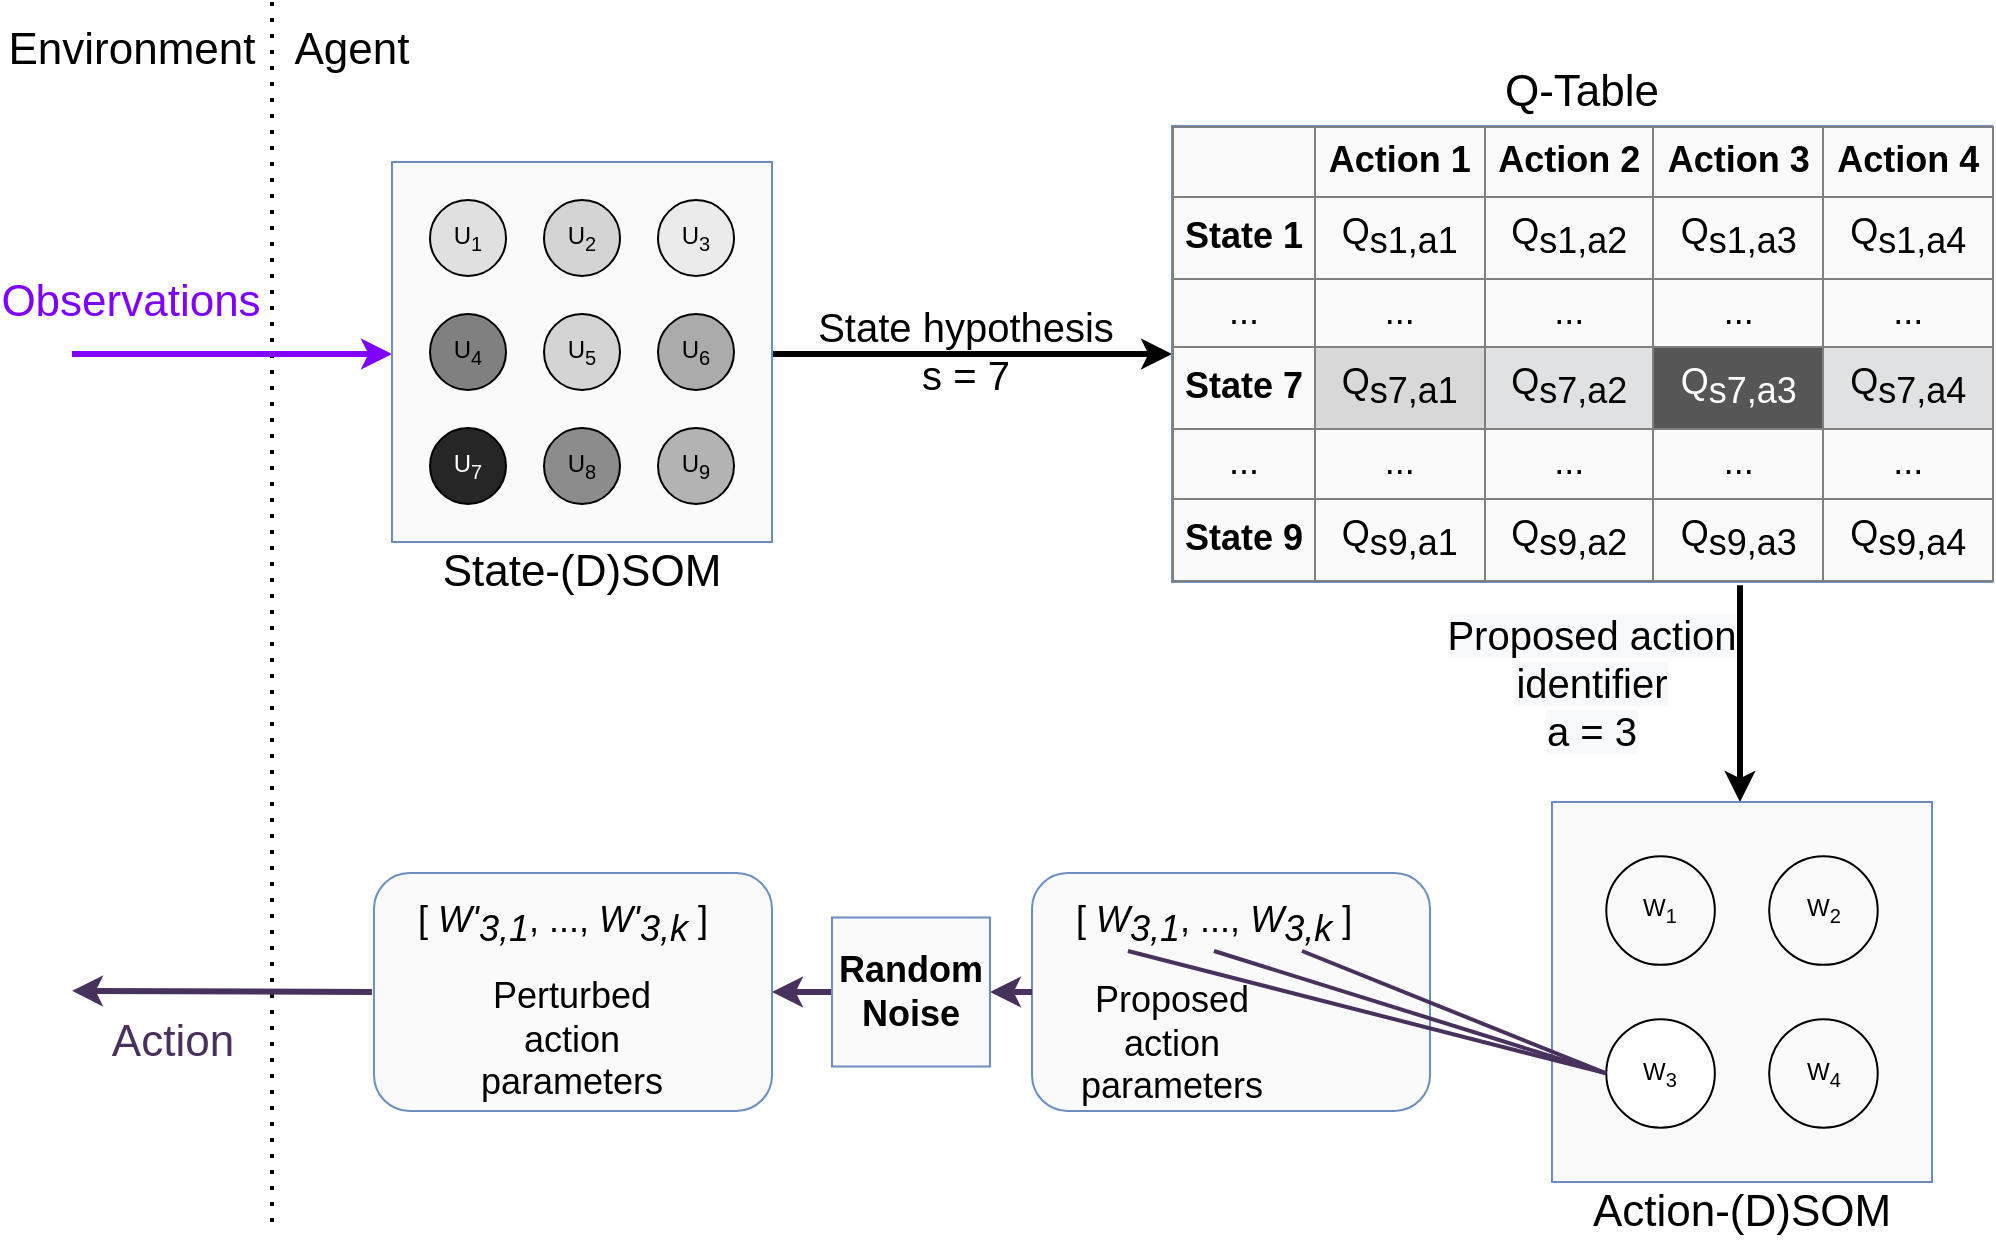<mxfile version="20.3.0" type="device"><diagram name="FullWithLayers" id="JJPtiL0JwqDqUXnOLEyv"><mxGraphModel dx="946" dy="672" grid="1" gridSize="10" guides="1" tooltips="1" connect="1" arrows="1" fold="1" page="1" pageScale="1" pageWidth="1040" pageHeight="630" math="1" shadow="0"><root><mxCell id="Jb_3NUt6OkvZUtosy0Df-0"/><mxCell id="Jb_3NUt6OkvZUtosy0Df-1" parent="Jb_3NUt6OkvZUtosy0Df-0"/><mxCell id="Jb_3NUt6OkvZUtosy0Df-2" value="" style="endArrow=none;dashed=1;html=1;dashPattern=1 3;strokeWidth=2;rounded=0;labelBackgroundColor=none;fontSize=22;" parent="Jb_3NUt6OkvZUtosy0Df-1" edge="1"><mxGeometry width="50" height="50" relative="1" as="geometry"><mxPoint x="140" y="620" as="sourcePoint"/><mxPoint x="140" y="10" as="targetPoint"/></mxGeometry></mxCell><mxCell id="Jb_3NUt6OkvZUtosy0Df-4" value="&lt;div style=&quot;font-size: 14px;&quot;&gt;&lt;br&gt;&lt;/div&gt;" style="endArrow=classic;html=1;exitX=1;exitY=0.5;exitDx=0;exitDy=0;labelBackgroundColor=#F5F5F5;strokeWidth=3;" parent="Jb_3NUt6OkvZUtosy0Df-1" edge="1"><mxGeometry y="30" width="50" height="50" relative="1" as="geometry"><mxPoint x="390" y="186" as="sourcePoint"/><mxPoint x="590" y="186" as="targetPoint"/><mxPoint as="offset"/></mxGeometry></mxCell><mxCell id="Jb_3NUt6OkvZUtosy0Df-8" value="" style="endArrow=classic;html=1;fontSize=22;fontColor=#000000;exitX=0.691;exitY=1.007;exitDx=0;exitDy=0;exitPerimeter=0;labelBackgroundColor=none;strokeWidth=3;" parent="Jb_3NUt6OkvZUtosy0Df-1" edge="1"><mxGeometry x="-0.107" y="86" width="50" height="50" relative="1" as="geometry"><mxPoint x="874.001" y="301.596" as="sourcePoint"/><mxPoint x="874.0" y="410" as="targetPoint"/><mxPoint as="offset"/></mxGeometry></mxCell><mxCell id="Jb_3NUt6OkvZUtosy0Df-10" value="&lt;span style=&quot;color: rgb(128, 0, 255); font-size: 22px;&quot;&gt;Observations&lt;/span&gt;" style="endArrow=classic;html=1;fillColor=#fff2cc;strokeColor=#8000FF;strokeWidth=3;labelBackgroundColor=none;verticalAlign=middle;fontSize=22;entryX=0;entryY=0.5;entryDx=0;entryDy=0;" parent="Jb_3NUt6OkvZUtosy0Df-1" edge="1"><mxGeometry x="-0.625" y="26" width="50" height="50" relative="1" as="geometry"><mxPoint x="40" y="186" as="sourcePoint"/><mxPoint x="200" y="186" as="targetPoint"/><mxPoint x="-1" as="offset"/></mxGeometry></mxCell><mxCell id="Jb_3NUt6OkvZUtosy0Df-11" value="Environment" style="text;html=1;strokeColor=none;fillColor=none;align=center;verticalAlign=middle;whiteSpace=wrap;rounded=0;fontSize=22;" parent="Jb_3NUt6OkvZUtosy0Df-1" vertex="1"><mxGeometry x="40" y="19" width="60" height="30" as="geometry"/></mxCell><mxCell id="Jb_3NUt6OkvZUtosy0Df-12" value="Agent" style="text;html=1;strokeColor=none;fillColor=none;align=center;verticalAlign=middle;whiteSpace=wrap;rounded=0;fontSize=22;" parent="Jb_3NUt6OkvZUtosy0Df-1" vertex="1"><mxGeometry x="150" y="19" width="60" height="30" as="geometry"/></mxCell><mxCell id="PJ8-lHqcNRzwJeT9aXE4-12" value="State-(D)SOM" style="rounded=0;whiteSpace=wrap;html=1;fillColor=#FAFAFA;strokeColor=#6c8ebf;fontSize=22;" parent="Jb_3NUt6OkvZUtosy0Df-1" vertex="1"><mxGeometry x="200" y="90" width="190" height="190" as="geometry"/></mxCell><mxCell id="PJ8-lHqcNRzwJeT9aXE4-28" value="Action-(D)SOM" style="rounded=0;whiteSpace=wrap;html=1;fillColor=#FAFAFA;strokeColor=#6c8ebf;fontSize=22;" parent="Jb_3NUt6OkvZUtosy0Df-1" vertex="1"><mxGeometry x="780" y="410" width="190" height="190" as="geometry"/></mxCell><mxCell id="PJ8-lHqcNRzwJeT9aXE4-32" value="Q-Table" style="rounded=0;whiteSpace=wrap;html=1;fontSize=22;fillColor=#FAFAFA;strokeColor=#6C8EBF;" parent="Jb_3NUt6OkvZUtosy0Df-1" vertex="1"><mxGeometry x="590" y="72" width="410" height="228" as="geometry"/></mxCell><mxCell id="PJ8-lHqcNRzwJeT9aXE4-48" value="Action" style="endArrow=classic;html=1;fontSize=22;fontColor=#49315E;fillColor=#f8cecc;strokeColor=#49315E;labelBackgroundColor=none;strokeWidth=3;" parent="Jb_3NUt6OkvZUtosy0Df-1" edge="1"><mxGeometry x="0.332" y="25" width="50" height="50" relative="1" as="geometry"><mxPoint x="190" y="505" as="sourcePoint"/><mxPoint x="40" y="504.41" as="targetPoint"/><mxPoint as="offset"/></mxGeometry></mxCell><mxCell id="PJ8-lHqcNRzwJeT9aXE4-47" value="Background2" style="" parent="Jb_3NUt6OkvZUtosy0Df-0" visible="0"/><mxCell id="PJ8-lHqcNRzwJeT9aXE4-52" value="Exploring actions" style="rounded=0;whiteSpace=wrap;html=1;fontSize=22;fillColor=#FAFAFA;strokeColor=#6C8EBF;" parent="PJ8-lHqcNRzwJeT9aXE4-47" vertex="1"><mxGeometry x="191" y="442.75" width="529" height="124.5" as="geometry"/></mxCell><mxCell id="PJ8-lHqcNRzwJeT9aXE4-54" style="edgeStyle=orthogonalEdgeStyle;rounded=0;orthogonalLoop=1;jettySize=auto;html=1;exitX=0;exitY=0.5;exitDx=0;exitDy=0;labelBackgroundColor=none;strokeWidth=3;fontSize=22;endArrow=classic;endFill=1;strokeColor=#49315E;" parent="PJ8-lHqcNRzwJeT9aXE4-47" edge="1"><mxGeometry relative="1" as="geometry"><mxPoint x="780" y="505" as="sourcePoint"/><mxPoint x="720" y="505.1" as="targetPoint"/><Array as="points"><mxPoint x="740" y="505"/><mxPoint x="740" y="505"/></Array></mxGeometry></mxCell><mxCell id="zXcTwdDXnrMQtfLpS2en-6" value="QTable" parent="Jb_3NUt6OkvZUtosy0Df-0"/><mxCell id="PJ8-lHqcNRzwJeT9aXE4-31" value="&lt;table style=&quot;text-align: center; width: 100%; height: 100%; border-collapse: collapse; font-size: 18px;&quot; width=&quot;100%&quot; border=&quot;1&quot;&gt;&lt;tbody style=&quot;font-size: 18px;&quot;&gt;&lt;tr style=&quot;font-size: 18px;&quot;&gt;&lt;td align=&quot;center&quot; style=&quot;font-size: 18px;&quot;&gt;&lt;br style=&quot;font-size: 18px;&quot;&gt;&lt;/td&gt;&lt;td align=&quot;center&quot; style=&quot;font-size: 18px;&quot;&gt;&lt;b style=&quot;font-size: 18px;&quot;&gt;Action 1&lt;/b&gt;&lt;/td&gt;&lt;td align=&quot;center&quot; style=&quot;font-size: 18px;&quot;&gt;&lt;b style=&quot;font-size: 18px;&quot;&gt;Action 2&lt;/b&gt;&lt;/td&gt;&lt;td style=&quot;font-size: 18px;&quot;&gt;&lt;b style=&quot;font-size: 18px;&quot;&gt;Action&lt;/b&gt; &lt;b style=&quot;font-size: 18px;&quot;&gt;3&lt;/b&gt;&lt;/td&gt;&lt;td style=&quot;font-size: 18px;&quot;&gt;&lt;b style=&quot;font-size: 18px;&quot;&gt;Action 4&lt;/b&gt;&lt;/td&gt;&lt;/tr&gt;&lt;tr style=&quot;font-size: 18px;&quot;&gt;&lt;td align=&quot;center&quot; style=&quot;font-size: 18px;&quot;&gt;&lt;b style=&quot;font-size: 18px;&quot;&gt;State 1&lt;/b&gt;&lt;/td&gt;&lt;td align=&quot;center&quot; style=&quot;font-size: 18px;&quot;&gt;Q&lt;sub style=&quot;font-size: 18px;&quot;&gt;s1,a1&lt;/sub&gt;&lt;/td&gt;&lt;td align=&quot;center&quot; style=&quot;font-size: 18px;&quot;&gt;Q&lt;sub style=&quot;font-size: 18px;&quot;&gt;s1,a2&lt;/sub&gt;&lt;/td&gt;&lt;td style=&quot;font-size: 18px;&quot;&gt;Q&lt;sub style=&quot;font-size: 18px;&quot;&gt;s1,a3&lt;/sub&gt;&lt;/td&gt;&lt;td style=&quot;font-size: 18px;&quot;&gt;Q&lt;sub style=&quot;font-size: 18px;&quot;&gt;s1,a4&lt;/sub&gt;&lt;/td&gt;&lt;/tr&gt;&lt;tr style=&quot;font-size: 18px;&quot;&gt;&lt;td style=&quot;font-size: 18px;&quot;&gt;...&lt;/td&gt;&lt;td style=&quot;font-size: 18px;&quot;&gt;...&lt;/td&gt;&lt;td style=&quot;font-size: 18px;&quot;&gt;...&lt;/td&gt;&lt;td style=&quot;font-size: 18px;&quot;&gt;...&lt;/td&gt;&lt;td style=&quot;font-size: 18px;&quot;&gt;...&lt;/td&gt;&lt;/tr&gt;&lt;tr style=&quot;font-size: 18px;&quot;&gt;&lt;td align=&quot;center&quot; style=&quot;font-size: 18px;&quot;&gt;&lt;b style=&quot;font-size: 18px;&quot;&gt;State 7&lt;/b&gt;&lt;br style=&quot;font-size: 18px;&quot;&gt;&lt;/td&gt;&lt;td style=&quot;background-color: rgb(216, 216, 216); font-size: 18px;&quot; align=&quot;center&quot;&gt;Q&lt;sub style=&quot;font-size: 18px;&quot;&gt;s7,a1&lt;/sub&gt;&lt;/td&gt;&lt;td style=&quot;background-color: rgb(224, 225, 226); font-size: 18px;&quot; align=&quot;center&quot;&gt;Q&lt;sub style=&quot;font-size: 18px;&quot;&gt;s7,a2&lt;/sub&gt;&lt;/td&gt;&lt;td style=&quot;background-color: rgb(86, 86, 86); font-size: 18px;&quot;&gt;&lt;font color=&quot;#FFFFFF&quot; style=&quot;font-size: 18px;&quot;&gt;Q&lt;sub style=&quot;font-size: 18px;&quot;&gt;s7,a3&lt;/sub&gt;&lt;/font&gt;&lt;/td&gt;&lt;td style=&quot;background-color: rgb(224, 225, 226); font-size: 18px;&quot;&gt;Q&lt;sub style=&quot;font-size: 18px;&quot;&gt;s7,a4&lt;/sub&gt;&lt;/td&gt;&lt;/tr&gt;&lt;tr style=&quot;font-size: 18px;&quot;&gt;&lt;td style=&quot;font-size: 18px;&quot;&gt;...&lt;/td&gt;&lt;td style=&quot;font-size: 18px;&quot;&gt;...&lt;/td&gt;&lt;td style=&quot;font-size: 18px;&quot;&gt;...&lt;/td&gt;&lt;td style=&quot;font-size: 18px;&quot;&gt;...&lt;/td&gt;&lt;td style=&quot;font-size: 18px;&quot;&gt;...&lt;/td&gt;&lt;/tr&gt;&lt;tr style=&quot;font-size: 18px;&quot;&gt;&lt;td style=&quot;font-size: 18px;&quot;&gt;&lt;b style=&quot;font-size: 18px;&quot;&gt;State 9&lt;/b&gt;&lt;/td&gt;&lt;td style=&quot;font-size: 18px;&quot;&gt;Q&lt;sub style=&quot;font-size: 18px;&quot;&gt;s9,a1&lt;/sub&gt;&lt;br style=&quot;font-size: 18px;&quot;&gt;&lt;/td&gt;&lt;td style=&quot;font-size: 18px;&quot;&gt;Q&lt;sub style=&quot;font-size: 18px;&quot;&gt;s9,a2&lt;/sub&gt;&lt;br style=&quot;font-size: 18px;&quot;&gt;&lt;/td&gt;&lt;td style=&quot;font-size: 18px;&quot;&gt;Q&lt;sub style=&quot;font-size: 18px;&quot;&gt;s9,a3&lt;/sub&gt;&lt;br style=&quot;font-size: 18px;&quot;&gt;&lt;/td&gt;&lt;td style=&quot;font-size: 18px;&quot;&gt;Q&lt;sub style=&quot;font-size: 18px;&quot;&gt;s9,a4&lt;/sub&gt;&lt;br style=&quot;font-size: 18px;&quot;&gt;&lt;/td&gt;&lt;/tr&gt;&lt;/tbody&gt;&lt;/table&gt;" style="text;html=1;strokeColor=none;fillColor=#FAFAFA;overflow=fill;shadow=0;rounded=0;sketch=0;glass=0;fontSize=18;" parent="zXcTwdDXnrMQtfLpS2en-6" vertex="1"><mxGeometry x="590" y="72" width="411" height="228" as="geometry"/></mxCell><mxCell id="PJ8-lHqcNRzwJeT9aXE4-61" value="Q-Table" style="text;html=1;strokeColor=none;fillColor=none;align=center;verticalAlign=middle;whiteSpace=wrap;rounded=0;fontSize=22;" parent="zXcTwdDXnrMQtfLpS2en-6" vertex="1"><mxGeometry x="590" y="40" width="410" height="30" as="geometry"/></mxCell><mxCell id="PJ8-lHqcNRzwJeT9aXE4-0" value="SOMs" style="" parent="Jb_3NUt6OkvZUtosy0Df-0"/><mxCell id="PJ8-lHqcNRzwJeT9aXE4-1" value="" style="group" parent="PJ8-lHqcNRzwJeT9aXE4-0" vertex="1" connectable="0"><mxGeometry x="200" y="90" width="190" height="190" as="geometry"/></mxCell><mxCell id="PJ8-lHqcNRzwJeT9aXE4-2" value="" style="rounded=0;whiteSpace=wrap;html=1;fillColor=#FAFAFA;strokeColor=#6c8ebf;" parent="PJ8-lHqcNRzwJeT9aXE4-1" vertex="1"><mxGeometry width="190" height="190" as="geometry"/></mxCell><mxCell id="PJ8-lHqcNRzwJeT9aXE4-3" value="U&lt;sub&gt;2&lt;/sub&gt;" style="ellipse;whiteSpace=wrap;html=1;fontSize=12;fillColor=#D4D4D4;" parent="PJ8-lHqcNRzwJeT9aXE4-1" vertex="1"><mxGeometry x="76" y="19" width="38" height="38" as="geometry"/></mxCell><mxCell id="PJ8-lHqcNRzwJeT9aXE4-4" value="U&lt;sub&gt;1&lt;/sub&gt;" style="ellipse;whiteSpace=wrap;html=1;fontSize=12;verticalAlign=middle;fillColor=#E0E0E0;" parent="PJ8-lHqcNRzwJeT9aXE4-1" vertex="1"><mxGeometry x="19" y="19" width="38" height="38" as="geometry"/></mxCell><mxCell id="PJ8-lHqcNRzwJeT9aXE4-5" value="U&lt;sub&gt;3&lt;/sub&gt;" style="ellipse;whiteSpace=wrap;html=1;fontSize=12;fillColor=#EBEBEB;" parent="PJ8-lHqcNRzwJeT9aXE4-1" vertex="1"><mxGeometry x="133" y="19" width="38" height="38" as="geometry"/></mxCell><mxCell id="PJ8-lHqcNRzwJeT9aXE4-6" value="U&lt;sub&gt;4&lt;/sub&gt;" style="ellipse;whiteSpace=wrap;html=1;fontSize=12;fillColor=#808080;" parent="PJ8-lHqcNRzwJeT9aXE4-1" vertex="1"><mxGeometry x="19" y="76" width="38" height="38" as="geometry"/></mxCell><mxCell id="PJ8-lHqcNRzwJeT9aXE4-7" value="U&lt;sub&gt;5&lt;/sub&gt;" style="ellipse;whiteSpace=wrap;html=1;fontSize=12;fillColor=#D4D4D4;" parent="PJ8-lHqcNRzwJeT9aXE4-1" vertex="1"><mxGeometry x="76" y="76" width="38" height="38" as="geometry"/></mxCell><mxCell id="PJ8-lHqcNRzwJeT9aXE4-8" value="U&lt;sub&gt;6&lt;/sub&gt;" style="ellipse;whiteSpace=wrap;html=1;fontSize=12;fillColor=#ABABAB;" parent="PJ8-lHqcNRzwJeT9aXE4-1" vertex="1"><mxGeometry x="133" y="76" width="38" height="38" as="geometry"/></mxCell><mxCell id="PJ8-lHqcNRzwJeT9aXE4-9" value="U&lt;sub&gt;7&lt;/sub&gt;" style="ellipse;whiteSpace=wrap;html=1;fontSize=12;fillColor=#262626;fontColor=#FFFFFF;" parent="PJ8-lHqcNRzwJeT9aXE4-1" vertex="1"><mxGeometry x="19" y="133" width="38" height="38" as="geometry"/></mxCell><mxCell id="PJ8-lHqcNRzwJeT9aXE4-10" value="U&lt;sub&gt;8&lt;/sub&gt;" style="ellipse;whiteSpace=wrap;html=1;fontSize=12;fillColor=#8C8C8C;" parent="PJ8-lHqcNRzwJeT9aXE4-1" vertex="1"><mxGeometry x="76" y="133" width="38" height="38" as="geometry"/></mxCell><mxCell id="PJ8-lHqcNRzwJeT9aXE4-11" value="U&lt;sub&gt;9&lt;/sub&gt;" style="ellipse;whiteSpace=wrap;html=1;fontSize=12;fillColor=#B3B3B3;" parent="PJ8-lHqcNRzwJeT9aXE4-1" vertex="1"><mxGeometry x="133" y="133" width="38" height="38" as="geometry"/></mxCell><mxCell id="PJ8-lHqcNRzwJeT9aXE4-13" value="State-(D)SOM" style="text;html=1;strokeColor=none;fillColor=none;align=center;verticalAlign=middle;whiteSpace=wrap;rounded=0;fontSize=22;" parent="PJ8-lHqcNRzwJeT9aXE4-0" vertex="1"><mxGeometry x="200" y="280" width="190" height="30" as="geometry"/></mxCell><mxCell id="PJ8-lHqcNRzwJeT9aXE4-22" value="" style="group" parent="PJ8-lHqcNRzwJeT9aXE4-0" vertex="1" connectable="0"><mxGeometry x="780" y="410" width="190" height="190" as="geometry"/></mxCell><mxCell id="PJ8-lHqcNRzwJeT9aXE4-23" value="" style="rounded=0;whiteSpace=wrap;html=1;fillColor=#FAFAFA;strokeColor=#6c8ebf;" parent="PJ8-lHqcNRzwJeT9aXE4-22" vertex="1"><mxGeometry width="190" height="190" as="geometry"/></mxCell><mxCell id="PJ8-lHqcNRzwJeT9aXE4-24" value="W&lt;sub&gt;2&lt;/sub&gt;" style="ellipse;whiteSpace=wrap;html=1;fontSize=12;fillColor=none;" parent="PJ8-lHqcNRzwJeT9aXE4-22" vertex="1"><mxGeometry x="108.571" y="27.143" width="54.286" height="54.286" as="geometry"/></mxCell><mxCell id="PJ8-lHqcNRzwJeT9aXE4-25" value="W&lt;sub&gt;1&lt;/sub&gt;" style="ellipse;whiteSpace=wrap;html=1;fontSize=12;verticalAlign=middle;fillColor=none;" parent="PJ8-lHqcNRzwJeT9aXE4-22" vertex="1"><mxGeometry x="27.143" y="27.143" width="54.286" height="54.286" as="geometry"/></mxCell><mxCell id="PJ8-lHqcNRzwJeT9aXE4-26" value="W&lt;sub&gt;3&lt;/sub&gt;" style="ellipse;whiteSpace=wrap;html=1;fontSize=12;fillColor=#ffffff;" parent="PJ8-lHqcNRzwJeT9aXE4-22" vertex="1"><mxGeometry x="27.143" y="108.571" width="54.286" height="54.286" as="geometry"/></mxCell><mxCell id="PJ8-lHqcNRzwJeT9aXE4-27" value="W&lt;sub&gt;4&lt;/sub&gt;" style="ellipse;whiteSpace=wrap;html=1;fontSize=12;fillColor=none;" parent="PJ8-lHqcNRzwJeT9aXE4-22" vertex="1"><mxGeometry x="108.571" y="108.571" width="54.286" height="54.286" as="geometry"/></mxCell><mxCell id="PJ8-lHqcNRzwJeT9aXE4-62" value="Action-(D)SOM" style="text;html=1;strokeColor=none;fillColor=none;align=center;verticalAlign=middle;whiteSpace=wrap;rounded=0;fontSize=22;" parent="PJ8-lHqcNRzwJeT9aXE4-0" vertex="1"><mxGeometry x="780" y="600" width="190" height="30" as="geometry"/></mxCell><mxCell id="YFM-H47Be2FhQYBbN_l4-1" value="&lt;span style=&quot;color: rgb(0, 0, 0); font-family: Helvetica; font-size: 20px; font-style: normal; font-variant-ligatures: normal; font-variant-caps: normal; font-weight: 400; letter-spacing: normal; orphans: 2; text-align: center; text-indent: 0px; text-transform: none; widows: 2; word-spacing: 0px; -webkit-text-stroke-width: 0px; text-decoration-thickness: initial; text-decoration-style: initial; text-decoration-color: initial; float: none; display: inline !important;&quot;&gt;State hypothesis&lt;/span&gt;&lt;br style=&quot;color: rgb(0, 0, 0); font-family: Helvetica; font-size: 20px; font-style: normal; font-variant-ligatures: normal; font-variant-caps: normal; font-weight: 400; letter-spacing: normal; orphans: 2; text-align: center; text-indent: 0px; text-transform: none; widows: 2; word-spacing: 0px; -webkit-text-stroke-width: 0px; text-decoration-thickness: initial; text-decoration-style: initial; text-decoration-color: initial;&quot;&gt;&lt;span style=&quot;color: rgb(0, 0, 0); font-family: Helvetica; font-size: 20px; font-style: normal; font-variant-ligatures: normal; font-variant-caps: normal; font-weight: 400; letter-spacing: normal; orphans: 2; text-align: center; text-indent: 0px; text-transform: none; widows: 2; word-spacing: 0px; -webkit-text-stroke-width: 0px; text-decoration-thickness: initial; text-decoration-style: initial; text-decoration-color: initial; float: none; display: inline !important;&quot;&gt;s = 7&lt;/span&gt;" style="text;html=1;strokeColor=none;fillColor=none;align=center;verticalAlign=middle;whiteSpace=wrap;rounded=0;labelBackgroundColor=none;fontSize=20;" parent="PJ8-lHqcNRzwJeT9aXE4-0" vertex="1"><mxGeometry x="402" y="169" width="170" height="30" as="geometry"/></mxCell><mxCell id="YFM-H47Be2FhQYBbN_l4-3" value="&lt;meta charset=&quot;utf-8&quot; style=&quot;font-size: 20px;&quot;&gt;&lt;span style=&quot;color: rgb(0, 0, 0); font-family: Helvetica; font-size: 20px; font-style: normal; font-variant-ligatures: normal; font-variant-caps: normal; font-weight: 400; letter-spacing: normal; orphans: 2; text-align: center; text-indent: 0px; text-transform: none; widows: 2; word-spacing: 0px; -webkit-text-stroke-width: 0px; background-color: rgb(248, 249, 250); text-decoration-thickness: initial; text-decoration-style: initial; text-decoration-color: initial; float: none; display: inline !important;&quot;&gt;Proposed action&lt;/span&gt;&lt;br style=&quot;color: rgb(0, 0, 0); font-family: Helvetica; font-size: 20px; font-style: normal; font-variant-ligatures: normal; font-variant-caps: normal; font-weight: 400; letter-spacing: normal; orphans: 2; text-align: center; text-indent: 0px; text-transform: none; widows: 2; word-spacing: 0px; -webkit-text-stroke-width: 0px; background-color: rgb(248, 249, 250); text-decoration-thickness: initial; text-decoration-style: initial; text-decoration-color: initial;&quot;&gt;&lt;span style=&quot;color: rgb(0, 0, 0); font-family: Helvetica; font-size: 20px; font-style: normal; font-variant-ligatures: normal; font-variant-caps: normal; font-weight: 400; letter-spacing: normal; orphans: 2; text-align: center; text-indent: 0px; text-transform: none; widows: 2; word-spacing: 0px; -webkit-text-stroke-width: 0px; background-color: rgb(248, 249, 250); text-decoration-thickness: initial; text-decoration-style: initial; text-decoration-color: initial; float: none; display: inline !important;&quot;&gt;identifier&lt;/span&gt;&lt;br style=&quot;color: rgb(0, 0, 0); font-family: Helvetica; font-size: 20px; font-style: normal; font-variant-ligatures: normal; font-variant-caps: normal; font-weight: 400; letter-spacing: normal; orphans: 2; text-align: center; text-indent: 0px; text-transform: none; widows: 2; word-spacing: 0px; -webkit-text-stroke-width: 0px; background-color: rgb(248, 249, 250); text-decoration-thickness: initial; text-decoration-style: initial; text-decoration-color: initial;&quot;&gt;&lt;span style=&quot;color: rgb(0, 0, 0); font-family: Helvetica; font-size: 20px; font-style: normal; font-variant-ligatures: normal; font-variant-caps: normal; font-weight: 400; letter-spacing: normal; orphans: 2; text-align: center; text-indent: 0px; text-transform: none; widows: 2; word-spacing: 0px; -webkit-text-stroke-width: 0px; background-color: rgb(248, 249, 250); text-decoration-thickness: initial; text-decoration-style: initial; text-decoration-color: initial; float: none; display: inline !important;&quot;&gt;a = 3&lt;/span&gt;" style="text;html=1;strokeColor=none;fillColor=none;align=center;verticalAlign=middle;whiteSpace=wrap;rounded=0;labelBackgroundColor=none;fontSize=20;" parent="PJ8-lHqcNRzwJeT9aXE4-0" vertex="1"><mxGeometry x="720" y="315" width="160" height="70" as="geometry"/></mxCell><mxCell id="2IELwWn2kfq-Yh8Zbdpq-2" value="Exploration" parent="Jb_3NUt6OkvZUtosy0Df-0"/><mxCell id="PJ8-lHqcNRzwJeT9aXE4-36" value="" style="group" parent="2IELwWn2kfq-Yh8Zbdpq-2" vertex="1" connectable="0"><mxGeometry x="191" y="445.5" width="199" height="119" as="geometry"/></mxCell><mxCell id="PJ8-lHqcNRzwJeT9aXE4-37" value="" style="rounded=1;whiteSpace=wrap;html=1;fillColor=#FAFAFA;fontSize=12;fontColor=#000000;strokeColor=#6C8EBF;" parent="PJ8-lHqcNRzwJeT9aXE4-36" vertex="1"><mxGeometry width="199" height="119" as="geometry"/></mxCell><mxCell id="PJ8-lHqcNRzwJeT9aXE4-38" value="[ &lt;i style=&quot;font-size: 18px;&quot;&gt;W'&lt;sub style=&quot;font-size: 18px;&quot;&gt;3,1&lt;/sub&gt;&lt;/i&gt;, ..., &lt;i style=&quot;font-size: 18px;&quot;&gt;W'&lt;sub style=&quot;font-size: 18px;&quot;&gt;3,k&lt;/sub&gt;&lt;/i&gt;&amp;nbsp;]" style="text;html=1;resizable=0;points=[];autosize=1;align=left;verticalAlign=top;spacingTop=-4;fontSize=18;fontColor=#000000;" parent="PJ8-lHqcNRzwJeT9aXE4-36" vertex="1"><mxGeometry x="19.5" y="10" width="170" height="30" as="geometry"/></mxCell><mxCell id="PJ8-lHqcNRzwJeT9aXE4-39" value="Perturbed action parameters" style="text;html=1;strokeColor=none;fillColor=none;align=center;verticalAlign=middle;whiteSpace=wrap;rounded=0;fontSize=18;fontColor=#000000;" parent="PJ8-lHqcNRzwJeT9aXE4-36" vertex="1"><mxGeometry x="39" y="50" width="120" height="67.75" as="geometry"/></mxCell><mxCell id="PJ8-lHqcNRzwJeT9aXE4-57" style="edgeStyle=orthogonalEdgeStyle;rounded=0;orthogonalLoop=1;jettySize=auto;html=1;exitX=0;exitY=0.5;exitDx=0;exitDy=0;labelBackgroundColor=none;strokeColor=#49315E;strokeWidth=3;fontSize=22;endArrow=classic;endFill=1;" parent="2IELwWn2kfq-Yh8Zbdpq-2" source="PJ8-lHqcNRzwJeT9aXE4-40" target="PJ8-lHqcNRzwJeT9aXE4-37" edge="1"><mxGeometry relative="1" as="geometry"/></mxCell><mxCell id="PJ8-lHqcNRzwJeT9aXE4-40" value="Random Noise" style="rounded=0;whiteSpace=wrap;html=1;fillColor=#FAFAFA;fontSize=18;fontColor=#000000;labelBackgroundColor=none;fontStyle=1;strokeColor=#6C8EBF;" parent="2IELwWn2kfq-Yh8Zbdpq-2" vertex="1"><mxGeometry x="420" y="467.75" width="79" height="74.5" as="geometry"/></mxCell><mxCell id="PJ8-lHqcNRzwJeT9aXE4-41" value="" style="group" parent="2IELwWn2kfq-Yh8Zbdpq-2" vertex="1" connectable="0"><mxGeometry x="520" y="445.5" width="199" height="119" as="geometry"/></mxCell><mxCell id="PJ8-lHqcNRzwJeT9aXE4-42" value="" style="rounded=1;whiteSpace=wrap;html=1;fillColor=#FAFAFA;fontSize=12;fontColor=#000000;strokeColor=#6C8EBF;" parent="PJ8-lHqcNRzwJeT9aXE4-41" vertex="1"><mxGeometry width="199" height="119" as="geometry"/></mxCell><mxCell id="PJ8-lHqcNRzwJeT9aXE4-43" value="[ &lt;i style=&quot;font-size: 18px;&quot;&gt;W&lt;sub style=&quot;font-size: 18px;&quot;&gt;3,1&lt;/sub&gt;&lt;/i&gt;, ..., &lt;i style=&quot;font-size: 18px;&quot;&gt;W&lt;sub style=&quot;font-size: 18px;&quot;&gt;3,k&lt;/sub&gt;&lt;/i&gt;&amp;nbsp;]" style="text;html=1;resizable=0;points=[];autosize=1;align=left;verticalAlign=top;spacingTop=-4;fontSize=18;fontColor=#000000;" parent="PJ8-lHqcNRzwJeT9aXE4-41" vertex="1"><mxGeometry x="19.5" y="10" width="160" height="30" as="geometry"/></mxCell><mxCell id="PJ8-lHqcNRzwJeT9aXE4-44" value="Proposed action parameters" style="text;html=1;strokeColor=none;fillColor=none;align=center;verticalAlign=middle;whiteSpace=wrap;rounded=0;fontSize=18;fontColor=#000000;" parent="PJ8-lHqcNRzwJeT9aXE4-41" vertex="1"><mxGeometry x="10" y="51.25" width="120" height="67.75" as="geometry"/></mxCell><mxCell id="PJ8-lHqcNRzwJeT9aXE4-58" style="rounded=0;orthogonalLoop=1;jettySize=auto;html=1;exitX=0;exitY=0.5;exitDx=0;exitDy=0;labelBackgroundColor=none;strokeColor=#49315E;strokeWidth=2;fontSize=22;endArrow=none;endFill=0;entryX=0.178;entryY=0.967;entryDx=0;entryDy=0;entryPerimeter=0;" parent="2IELwWn2kfq-Yh8Zbdpq-2" source="PJ8-lHqcNRzwJeT9aXE4-26" target="PJ8-lHqcNRzwJeT9aXE4-43" edge="1"><mxGeometry relative="1" as="geometry"><mxPoint x="730" y="420" as="targetPoint"/></mxGeometry></mxCell><mxCell id="PJ8-lHqcNRzwJeT9aXE4-59" style="edgeStyle=none;rounded=0;orthogonalLoop=1;jettySize=auto;html=1;exitX=0;exitY=0.5;exitDx=0;exitDy=0;labelBackgroundColor=none;strokeColor=#49315E;strokeWidth=2;fontSize=22;endArrow=none;endFill=0;" parent="2IELwWn2kfq-Yh8Zbdpq-2" source="PJ8-lHqcNRzwJeT9aXE4-26" edge="1"><mxGeometry relative="1" as="geometry"><mxPoint x="611" y="484.5" as="targetPoint"/></mxGeometry></mxCell><mxCell id="PJ8-lHqcNRzwJeT9aXE4-60" style="edgeStyle=none;rounded=0;orthogonalLoop=1;jettySize=auto;html=1;exitX=0;exitY=0.5;exitDx=0;exitDy=0;labelBackgroundColor=none;strokeColor=#49315E;strokeWidth=2;fontSize=22;endArrow=none;endFill=0;" parent="2IELwWn2kfq-Yh8Zbdpq-2" source="PJ8-lHqcNRzwJeT9aXE4-26" edge="1"><mxGeometry relative="1" as="geometry"><mxPoint x="655" y="484.5" as="targetPoint"/></mxGeometry></mxCell><mxCell id="PJ8-lHqcNRzwJeT9aXE4-63" style="edgeStyle=none;rounded=0;orthogonalLoop=1;jettySize=auto;html=1;labelBackgroundColor=none;strokeColor=#49315E;strokeWidth=3;fontSize=22;endArrow=classic;endFill=1;" parent="2IELwWn2kfq-Yh8Zbdpq-2" source="PJ8-lHqcNRzwJeT9aXE4-42" target="PJ8-lHqcNRzwJeT9aXE4-40" edge="1"><mxGeometry relative="1" as="geometry"/></mxCell></root></mxGraphModel></diagram></mxfile>